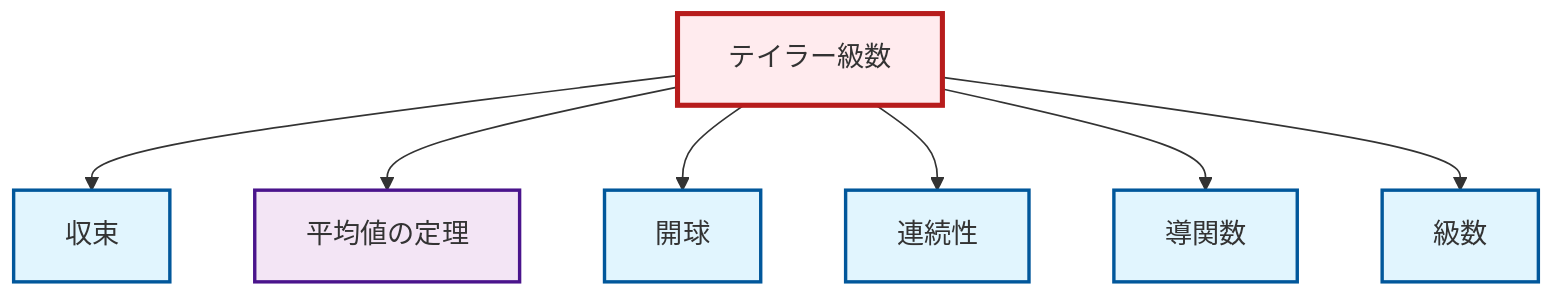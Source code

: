 graph TD
    classDef definition fill:#e1f5fe,stroke:#01579b,stroke-width:2px
    classDef theorem fill:#f3e5f5,stroke:#4a148c,stroke-width:2px
    classDef axiom fill:#fff3e0,stroke:#e65100,stroke-width:2px
    classDef example fill:#e8f5e9,stroke:#1b5e20,stroke-width:2px
    classDef current fill:#ffebee,stroke:#b71c1c,stroke-width:3px
    def-derivative["導関数"]:::definition
    def-series["級数"]:::definition
    thm-taylor-series["テイラー級数"]:::theorem
    def-continuity["連続性"]:::definition
    thm-mean-value["平均値の定理"]:::theorem
    def-convergence["収束"]:::definition
    def-open-ball["開球"]:::definition
    thm-taylor-series --> def-convergence
    thm-taylor-series --> thm-mean-value
    thm-taylor-series --> def-open-ball
    thm-taylor-series --> def-continuity
    thm-taylor-series --> def-derivative
    thm-taylor-series --> def-series
    class thm-taylor-series current